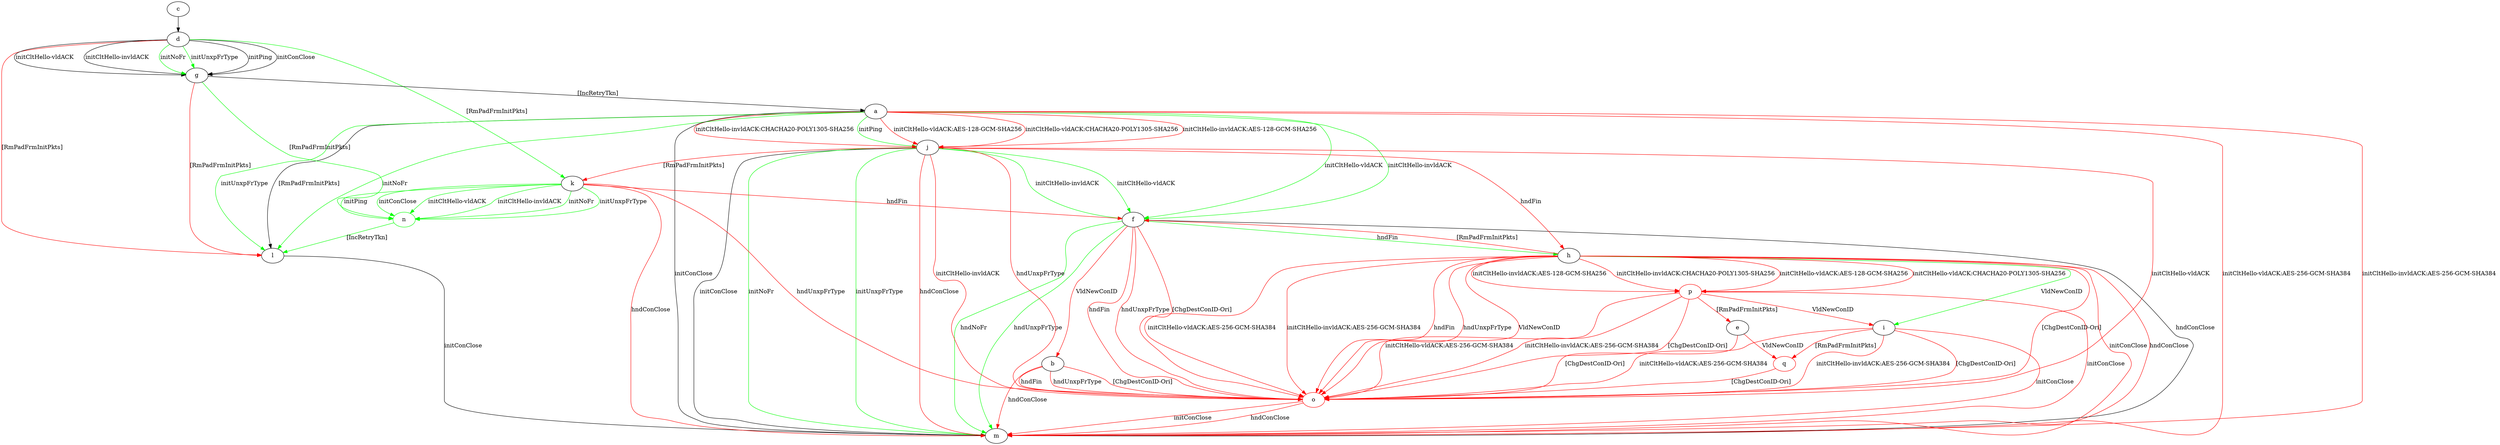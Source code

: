 digraph "" {
	a -> f	[key=0,
		color=green,
		label="initCltHello-vldACK "];
	a -> f	[key=1,
		color=green,
		label="initCltHello-invldACK "];
	a -> j	[key=0,
		color=green,
		label="initPing "];
	a -> j	[key=1,
		color=red,
		label="initCltHello-vldACK:AES-128-GCM-SHA256 "];
	a -> j	[key=2,
		color=red,
		label="initCltHello-vldACK:CHACHA20-POLY1305-SHA256 "];
	a -> j	[key=3,
		color=red,
		label="initCltHello-invldACK:AES-128-GCM-SHA256 "];
	a -> j	[key=4,
		color=red,
		label="initCltHello-invldACK:CHACHA20-POLY1305-SHA256 "];
	a -> l	[key=0,
		label="[RmPadFrmInitPkts] "];
	a -> l	[key=1,
		color=green,
		label="initNoFr "];
	a -> l	[key=2,
		color=green,
		label="initUnxpFrType "];
	a -> m	[key=0,
		label="initConClose "];
	a -> m	[key=1,
		color=red,
		label="initCltHello-vldACK:AES-256-GCM-SHA384 "];
	a -> m	[key=2,
		color=red,
		label="initCltHello-invldACK:AES-256-GCM-SHA384 "];
	b -> m	[key=0,
		color=red,
		label="hndConClose "];
	o	[color=red];
	b -> o	[key=0,
		color=red,
		label="hndFin "];
	b -> o	[key=1,
		color=red,
		label="hndUnxpFrType "];
	b -> o	[key=2,
		color=red,
		label="[ChgDestConID-Ori] "];
	c -> d	[key=0];
	d -> g	[key=0,
		label="initPing "];
	d -> g	[key=1,
		label="initConClose "];
	d -> g	[key=2,
		label="initCltHello-vldACK "];
	d -> g	[key=3,
		label="initCltHello-invldACK "];
	d -> g	[key=4,
		color=green,
		label="initNoFr "];
	d -> g	[key=5,
		color=green,
		label="initUnxpFrType "];
	d -> k	[key=0,
		color=green,
		label="[RmPadFrmInitPkts] "];
	d -> l	[key=0,
		color=red,
		label="[RmPadFrmInitPkts] "];
	e -> o	[key=0,
		color=red,
		label="[ChgDestConID-Ori] "];
	q	[color=red];
	e -> q	[key=0,
		color=red,
		label="VldNewConID "];
	f -> b	[key=0,
		color=red,
		label="VldNewConID "];
	f -> h	[key=0,
		color=green,
		label="hndFin "];
	f -> m	[key=0,
		label="hndConClose "];
	f -> m	[key=1,
		color=green,
		label="hndNoFr "];
	f -> m	[key=2,
		color=green,
		label="hndUnxpFrType "];
	f -> o	[key=0,
		color=red,
		label="hndFin "];
	f -> o	[key=1,
		color=red,
		label="hndUnxpFrType "];
	f -> o	[key=2,
		color=red,
		label="[ChgDestConID-Ori] "];
	g -> a	[key=0,
		label="[IncRetryTkn] "];
	g -> l	[key=0,
		color=red,
		label="[RmPadFrmInitPkts] "];
	n	[color=green];
	g -> n	[key=0,
		color=green,
		label="[RmPadFrmInitPkts] "];
	h -> f	[key=0,
		color=red,
		label="[RmPadFrmInitPkts] "];
	h -> i	[key=0,
		color=green,
		label="VldNewConID "];
	h -> m	[key=0,
		color=red,
		label="initConClose "];
	h -> m	[key=1,
		color=red,
		label="hndConClose "];
	h -> o	[key=0,
		color=red,
		label="initCltHello-vldACK:AES-256-GCM-SHA384 "];
	h -> o	[key=1,
		color=red,
		label="initCltHello-invldACK:AES-256-GCM-SHA384 "];
	h -> o	[key=2,
		color=red,
		label="hndFin "];
	h -> o	[key=3,
		color=red,
		label="hndUnxpFrType "];
	h -> o	[key=4,
		color=red,
		label="VldNewConID "];
	h -> o	[key=5,
		color=red,
		label="[ChgDestConID-Ori] "];
	p	[color=red];
	h -> p	[key=0,
		color=red,
		label="initCltHello-vldACK:AES-128-GCM-SHA256 "];
	h -> p	[key=1,
		color=red,
		label="initCltHello-vldACK:CHACHA20-POLY1305-SHA256 "];
	h -> p	[key=2,
		color=red,
		label="initCltHello-invldACK:AES-128-GCM-SHA256 "];
	h -> p	[key=3,
		color=red,
		label="initCltHello-invldACK:CHACHA20-POLY1305-SHA256 "];
	i -> m	[key=0,
		color=red,
		label="initConClose "];
	i -> o	[key=0,
		color=red,
		label="initCltHello-vldACK:AES-256-GCM-SHA384 "];
	i -> o	[key=1,
		color=red,
		label="initCltHello-invldACK:AES-256-GCM-SHA384 "];
	i -> o	[key=2,
		color=red,
		label="[ChgDestConID-Ori] "];
	i -> q	[key=0,
		color=red,
		label="[RmPadFrmInitPkts] "];
	j -> f	[key=0,
		color=green,
		label="initCltHello-vldACK "];
	j -> f	[key=1,
		color=green,
		label="initCltHello-invldACK "];
	j -> h	[key=0,
		color=red,
		label="hndFin "];
	j -> k	[key=0,
		color=red,
		label="[RmPadFrmInitPkts] "];
	j -> m	[key=0,
		label="initConClose "];
	j -> m	[key=1,
		color=green,
		label="initNoFr "];
	j -> m	[key=2,
		color=green,
		label="initUnxpFrType "];
	j -> m	[key=3,
		color=red,
		label="hndConClose "];
	j -> o	[key=0,
		color=red,
		label="initCltHello-vldACK "];
	j -> o	[key=1,
		color=red,
		label="initCltHello-invldACK "];
	j -> o	[key=2,
		color=red,
		label="hndUnxpFrType "];
	k -> f	[key=0,
		color=red,
		label="hndFin "];
	k -> m	[key=0,
		color=red,
		label="hndConClose "];
	k -> n	[key=0,
		color=green,
		label="initPing "];
	k -> n	[key=1,
		color=green,
		label="initConClose "];
	k -> n	[key=2,
		color=green,
		label="initCltHello-vldACK "];
	k -> n	[key=3,
		color=green,
		label="initCltHello-invldACK "];
	k -> n	[key=4,
		color=green,
		label="initNoFr "];
	k -> n	[key=5,
		color=green,
		label="initUnxpFrType "];
	k -> o	[key=0,
		color=red,
		label="hndUnxpFrType "];
	l -> m	[key=0,
		label="initConClose "];
	n -> l	[key=0,
		color=green,
		label="[IncRetryTkn] "];
	o -> m	[key=0,
		color=red,
		label="initConClose "];
	o -> m	[key=1,
		color=red,
		label="hndConClose "];
	p -> e	[key=0,
		color=red,
		label="[RmPadFrmInitPkts] "];
	p -> i	[key=0,
		color=red,
		label="VldNewConID "];
	p -> m	[key=0,
		color=red,
		label="initConClose "];
	p -> o	[key=0,
		color=red,
		label="initCltHello-vldACK:AES-256-GCM-SHA384 "];
	p -> o	[key=1,
		color=red,
		label="initCltHello-invldACK:AES-256-GCM-SHA384 "];
	p -> o	[key=2,
		color=red,
		label="[ChgDestConID-Ori] "];
	q -> o	[key=0,
		color=red,
		label="[ChgDestConID-Ori] "];
}
